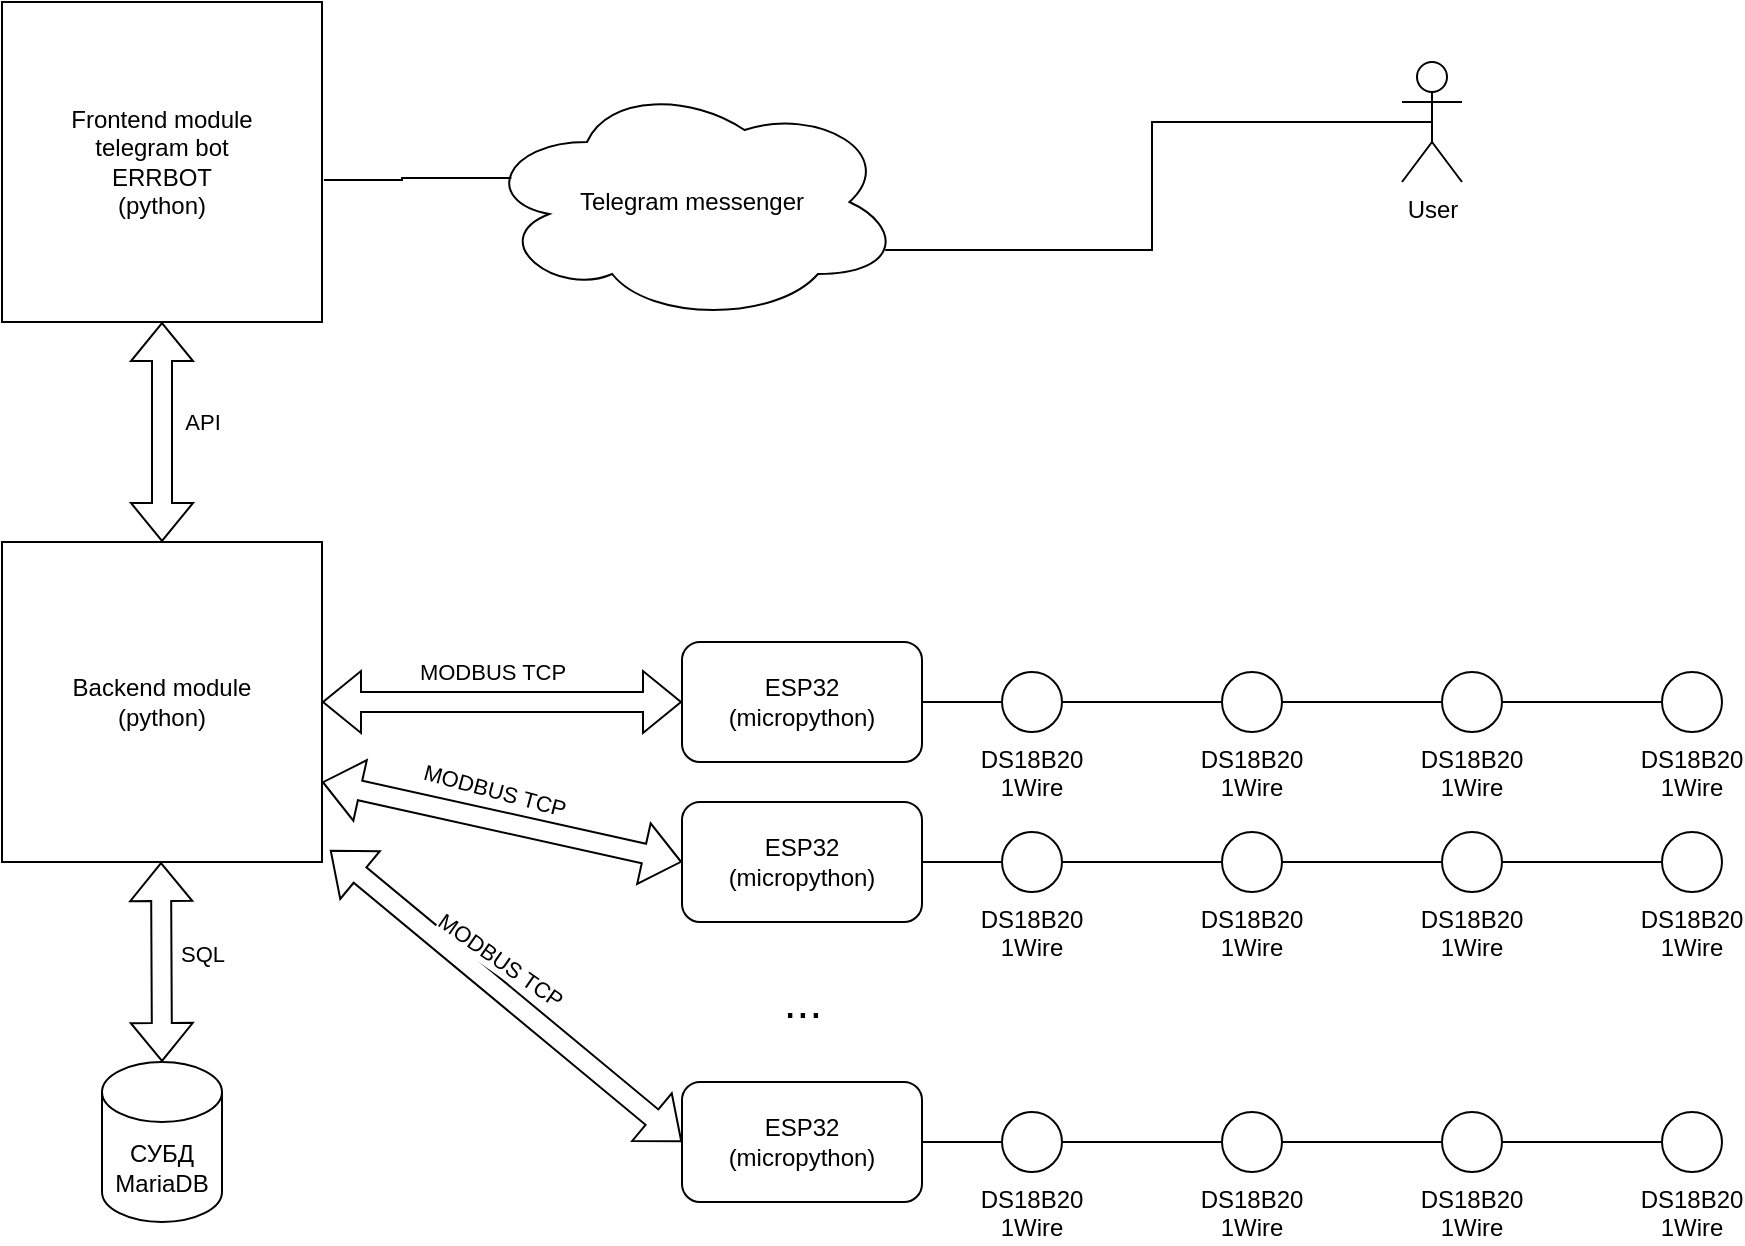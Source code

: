 <mxfile version="26.1.1">
  <diagram name="Страница — 1" id="Wn_fKAZBbb4LSu4z8Fir">
    <mxGraphModel dx="1434" dy="838" grid="1" gridSize="10" guides="1" tooltips="1" connect="1" arrows="1" fold="1" page="1" pageScale="1" pageWidth="1654" pageHeight="1169" math="0" shadow="0">
      <root>
        <mxCell id="0" />
        <mxCell id="1" parent="0" />
        <mxCell id="a1Kd-LdauhGFf-AvFF4y-1" value="ESP32&lt;div&gt;(micropython)&lt;/div&gt;" style="rounded=1;whiteSpace=wrap;html=1;" vertex="1" parent="1">
          <mxGeometry x="640" y="390" width="120" height="60" as="geometry" />
        </mxCell>
        <mxCell id="a1Kd-LdauhGFf-AvFF4y-3" style="edgeStyle=orthogonalEdgeStyle;rounded=0;orthogonalLoop=1;jettySize=auto;html=1;entryX=1;entryY=0.5;entryDx=0;entryDy=0;endArrow=none;startFill=0;" edge="1" parent="1" source="a1Kd-LdauhGFf-AvFF4y-2" target="a1Kd-LdauhGFf-AvFF4y-1">
          <mxGeometry relative="1" as="geometry" />
        </mxCell>
        <mxCell id="a1Kd-LdauhGFf-AvFF4y-13" value="" style="edgeStyle=orthogonalEdgeStyle;rounded=0;orthogonalLoop=1;jettySize=auto;html=1;endArrow=none;startFill=0;" edge="1" parent="1" source="a1Kd-LdauhGFf-AvFF4y-2" target="a1Kd-LdauhGFf-AvFF4y-12">
          <mxGeometry relative="1" as="geometry" />
        </mxCell>
        <mxCell id="a1Kd-LdauhGFf-AvFF4y-2" value="DS18B20&lt;div&gt;1Wire&lt;/div&gt;" style="ellipse;whiteSpace=wrap;html=1;aspect=fixed;labelPosition=center;verticalLabelPosition=bottom;align=center;verticalAlign=top;" vertex="1" parent="1">
          <mxGeometry x="800" y="405" width="30" height="30" as="geometry" />
        </mxCell>
        <mxCell id="a1Kd-LdauhGFf-AvFF4y-15" value="" style="edgeStyle=orthogonalEdgeStyle;rounded=0;orthogonalLoop=1;jettySize=auto;html=1;endArrow=none;startFill=0;" edge="1" parent="1" source="a1Kd-LdauhGFf-AvFF4y-12" target="a1Kd-LdauhGFf-AvFF4y-14">
          <mxGeometry relative="1" as="geometry" />
        </mxCell>
        <mxCell id="a1Kd-LdauhGFf-AvFF4y-12" value="DS18B20&lt;div&gt;1Wire&lt;/div&gt;" style="ellipse;whiteSpace=wrap;html=1;aspect=fixed;labelPosition=center;verticalLabelPosition=bottom;align=center;verticalAlign=top;" vertex="1" parent="1">
          <mxGeometry x="910" y="405" width="30" height="30" as="geometry" />
        </mxCell>
        <mxCell id="a1Kd-LdauhGFf-AvFF4y-17" value="" style="edgeStyle=orthogonalEdgeStyle;rounded=0;orthogonalLoop=1;jettySize=auto;html=1;endArrow=none;startFill=0;" edge="1" parent="1" source="a1Kd-LdauhGFf-AvFF4y-14" target="a1Kd-LdauhGFf-AvFF4y-16">
          <mxGeometry relative="1" as="geometry" />
        </mxCell>
        <mxCell id="a1Kd-LdauhGFf-AvFF4y-14" value="DS18B20&lt;div&gt;1Wire&lt;/div&gt;" style="ellipse;whiteSpace=wrap;html=1;aspect=fixed;labelPosition=center;verticalLabelPosition=bottom;align=center;verticalAlign=top;" vertex="1" parent="1">
          <mxGeometry x="1020" y="405" width="30" height="30" as="geometry" />
        </mxCell>
        <mxCell id="a1Kd-LdauhGFf-AvFF4y-16" value="DS18B20&lt;div&gt;1Wire&lt;/div&gt;" style="ellipse;whiteSpace=wrap;html=1;aspect=fixed;labelPosition=center;verticalLabelPosition=bottom;align=center;verticalAlign=top;" vertex="1" parent="1">
          <mxGeometry x="1130" y="405" width="30" height="30" as="geometry" />
        </mxCell>
        <mxCell id="a1Kd-LdauhGFf-AvFF4y-18" value="Backend module&lt;div&gt;(python)&lt;/div&gt;" style="whiteSpace=wrap;html=1;aspect=fixed;" vertex="1" parent="1">
          <mxGeometry x="300" y="340" width="160" height="160" as="geometry" />
        </mxCell>
        <mxCell id="a1Kd-LdauhGFf-AvFF4y-19" value="" style="shape=flexArrow;endArrow=classic;startArrow=classic;html=1;rounded=0;exitX=1;exitY=0.5;exitDx=0;exitDy=0;entryX=0;entryY=0.5;entryDx=0;entryDy=0;" edge="1" parent="1" source="a1Kd-LdauhGFf-AvFF4y-18" target="a1Kd-LdauhGFf-AvFF4y-1">
          <mxGeometry width="100" height="100" relative="1" as="geometry">
            <mxPoint x="650" y="470" as="sourcePoint" />
            <mxPoint x="750" y="370" as="targetPoint" />
          </mxGeometry>
        </mxCell>
        <mxCell id="a1Kd-LdauhGFf-AvFF4y-20" value="MODBUS TCP" style="edgeLabel;html=1;align=center;verticalAlign=middle;resizable=0;points=[];" vertex="1" connectable="0" parent="a1Kd-LdauhGFf-AvFF4y-19">
          <mxGeometry x="-0.057" y="3" relative="1" as="geometry">
            <mxPoint y="-12" as="offset" />
          </mxGeometry>
        </mxCell>
        <mxCell id="a1Kd-LdauhGFf-AvFF4y-21" value="ESP32&lt;div&gt;(micropython)&lt;/div&gt;" style="rounded=1;whiteSpace=wrap;html=1;" vertex="1" parent="1">
          <mxGeometry x="640" y="470" width="120" height="60" as="geometry" />
        </mxCell>
        <mxCell id="a1Kd-LdauhGFf-AvFF4y-22" style="edgeStyle=orthogonalEdgeStyle;rounded=0;orthogonalLoop=1;jettySize=auto;html=1;entryX=1;entryY=0.5;entryDx=0;entryDy=0;endArrow=none;startFill=0;" edge="1" parent="1" source="a1Kd-LdauhGFf-AvFF4y-24" target="a1Kd-LdauhGFf-AvFF4y-21">
          <mxGeometry relative="1" as="geometry" />
        </mxCell>
        <mxCell id="a1Kd-LdauhGFf-AvFF4y-23" value="" style="edgeStyle=orthogonalEdgeStyle;rounded=0;orthogonalLoop=1;jettySize=auto;html=1;endArrow=none;startFill=0;" edge="1" parent="1" source="a1Kd-LdauhGFf-AvFF4y-24" target="a1Kd-LdauhGFf-AvFF4y-26">
          <mxGeometry relative="1" as="geometry" />
        </mxCell>
        <mxCell id="a1Kd-LdauhGFf-AvFF4y-24" value="DS18B20&lt;div&gt;1Wire&lt;/div&gt;" style="ellipse;whiteSpace=wrap;html=1;aspect=fixed;labelPosition=center;verticalLabelPosition=bottom;align=center;verticalAlign=top;" vertex="1" parent="1">
          <mxGeometry x="800" y="485" width="30" height="30" as="geometry" />
        </mxCell>
        <mxCell id="a1Kd-LdauhGFf-AvFF4y-25" value="" style="edgeStyle=orthogonalEdgeStyle;rounded=0;orthogonalLoop=1;jettySize=auto;html=1;endArrow=none;startFill=0;" edge="1" parent="1" source="a1Kd-LdauhGFf-AvFF4y-26" target="a1Kd-LdauhGFf-AvFF4y-28">
          <mxGeometry relative="1" as="geometry" />
        </mxCell>
        <mxCell id="a1Kd-LdauhGFf-AvFF4y-26" value="DS18B20&lt;div&gt;1Wire&lt;/div&gt;" style="ellipse;whiteSpace=wrap;html=1;aspect=fixed;labelPosition=center;verticalLabelPosition=bottom;align=center;verticalAlign=top;" vertex="1" parent="1">
          <mxGeometry x="910" y="485" width="30" height="30" as="geometry" />
        </mxCell>
        <mxCell id="a1Kd-LdauhGFf-AvFF4y-27" value="" style="edgeStyle=orthogonalEdgeStyle;rounded=0;orthogonalLoop=1;jettySize=auto;html=1;endArrow=none;startFill=0;" edge="1" parent="1" source="a1Kd-LdauhGFf-AvFF4y-28" target="a1Kd-LdauhGFf-AvFF4y-29">
          <mxGeometry relative="1" as="geometry" />
        </mxCell>
        <mxCell id="a1Kd-LdauhGFf-AvFF4y-28" value="DS18B20&lt;div&gt;1Wire&lt;/div&gt;" style="ellipse;whiteSpace=wrap;html=1;aspect=fixed;labelPosition=center;verticalLabelPosition=bottom;align=center;verticalAlign=top;" vertex="1" parent="1">
          <mxGeometry x="1020" y="485" width="30" height="30" as="geometry" />
        </mxCell>
        <mxCell id="a1Kd-LdauhGFf-AvFF4y-29" value="DS18B20&lt;div&gt;1Wire&lt;/div&gt;" style="ellipse;whiteSpace=wrap;html=1;aspect=fixed;labelPosition=center;verticalLabelPosition=bottom;align=center;verticalAlign=top;" vertex="1" parent="1">
          <mxGeometry x="1130" y="485" width="30" height="30" as="geometry" />
        </mxCell>
        <mxCell id="a1Kd-LdauhGFf-AvFF4y-30" value="ESP32&lt;div&gt;(micropython)&lt;/div&gt;" style="rounded=1;whiteSpace=wrap;html=1;" vertex="1" parent="1">
          <mxGeometry x="640" y="610" width="120" height="60" as="geometry" />
        </mxCell>
        <mxCell id="a1Kd-LdauhGFf-AvFF4y-31" style="edgeStyle=orthogonalEdgeStyle;rounded=0;orthogonalLoop=1;jettySize=auto;html=1;entryX=1;entryY=0.5;entryDx=0;entryDy=0;endArrow=none;startFill=0;" edge="1" parent="1" source="a1Kd-LdauhGFf-AvFF4y-33" target="a1Kd-LdauhGFf-AvFF4y-30">
          <mxGeometry relative="1" as="geometry" />
        </mxCell>
        <mxCell id="a1Kd-LdauhGFf-AvFF4y-32" value="" style="edgeStyle=orthogonalEdgeStyle;rounded=0;orthogonalLoop=1;jettySize=auto;html=1;endArrow=none;startFill=0;" edge="1" parent="1" source="a1Kd-LdauhGFf-AvFF4y-33" target="a1Kd-LdauhGFf-AvFF4y-35">
          <mxGeometry relative="1" as="geometry" />
        </mxCell>
        <mxCell id="a1Kd-LdauhGFf-AvFF4y-33" value="DS18B20&lt;div&gt;1Wire&lt;/div&gt;" style="ellipse;whiteSpace=wrap;html=1;aspect=fixed;labelPosition=center;verticalLabelPosition=bottom;align=center;verticalAlign=top;" vertex="1" parent="1">
          <mxGeometry x="800" y="625" width="30" height="30" as="geometry" />
        </mxCell>
        <mxCell id="a1Kd-LdauhGFf-AvFF4y-34" value="" style="edgeStyle=orthogonalEdgeStyle;rounded=0;orthogonalLoop=1;jettySize=auto;html=1;endArrow=none;startFill=0;" edge="1" parent="1" source="a1Kd-LdauhGFf-AvFF4y-35" target="a1Kd-LdauhGFf-AvFF4y-37">
          <mxGeometry relative="1" as="geometry" />
        </mxCell>
        <mxCell id="a1Kd-LdauhGFf-AvFF4y-35" value="DS18B20&lt;div&gt;1Wire&lt;/div&gt;" style="ellipse;whiteSpace=wrap;html=1;aspect=fixed;labelPosition=center;verticalLabelPosition=bottom;align=center;verticalAlign=top;" vertex="1" parent="1">
          <mxGeometry x="910" y="625" width="30" height="30" as="geometry" />
        </mxCell>
        <mxCell id="a1Kd-LdauhGFf-AvFF4y-36" value="" style="edgeStyle=orthogonalEdgeStyle;rounded=0;orthogonalLoop=1;jettySize=auto;html=1;endArrow=none;startFill=0;" edge="1" parent="1" source="a1Kd-LdauhGFf-AvFF4y-37" target="a1Kd-LdauhGFf-AvFF4y-38">
          <mxGeometry relative="1" as="geometry" />
        </mxCell>
        <mxCell id="a1Kd-LdauhGFf-AvFF4y-37" value="DS18B20&lt;div&gt;1Wire&lt;/div&gt;" style="ellipse;whiteSpace=wrap;html=1;aspect=fixed;labelPosition=center;verticalLabelPosition=bottom;align=center;verticalAlign=top;" vertex="1" parent="1">
          <mxGeometry x="1020" y="625" width="30" height="30" as="geometry" />
        </mxCell>
        <mxCell id="a1Kd-LdauhGFf-AvFF4y-38" value="DS18B20&lt;div&gt;1Wire&lt;/div&gt;" style="ellipse;whiteSpace=wrap;html=1;aspect=fixed;labelPosition=center;verticalLabelPosition=bottom;align=center;verticalAlign=top;" vertex="1" parent="1">
          <mxGeometry x="1130" y="625" width="30" height="30" as="geometry" />
        </mxCell>
        <mxCell id="a1Kd-LdauhGFf-AvFF4y-39" value="..." style="text;html=1;align=center;verticalAlign=middle;resizable=0;points=[];autosize=1;strokeColor=none;fillColor=none;fontSize=23;" vertex="1" parent="1">
          <mxGeometry x="680" y="550" width="40" height="40" as="geometry" />
        </mxCell>
        <mxCell id="a1Kd-LdauhGFf-AvFF4y-40" value="" style="shape=flexArrow;endArrow=classic;startArrow=classic;html=1;rounded=0;exitX=1;exitY=0.75;exitDx=0;exitDy=0;entryX=0;entryY=0.5;entryDx=0;entryDy=0;" edge="1" parent="1" source="a1Kd-LdauhGFf-AvFF4y-18" target="a1Kd-LdauhGFf-AvFF4y-21">
          <mxGeometry width="100" height="100" relative="1" as="geometry">
            <mxPoint x="480" y="469" as="sourcePoint" />
            <mxPoint x="660" y="469" as="targetPoint" />
          </mxGeometry>
        </mxCell>
        <mxCell id="a1Kd-LdauhGFf-AvFF4y-41" value="MODBUS TCP" style="edgeLabel;html=1;align=center;verticalAlign=middle;resizable=0;points=[];rotation=15;" vertex="1" connectable="0" parent="a1Kd-LdauhGFf-AvFF4y-40">
          <mxGeometry x="-0.057" y="3" relative="1" as="geometry">
            <mxPoint y="-12" as="offset" />
          </mxGeometry>
        </mxCell>
        <mxCell id="a1Kd-LdauhGFf-AvFF4y-42" value="" style="shape=flexArrow;endArrow=classic;startArrow=classic;html=1;rounded=0;exitX=1.025;exitY=0.963;exitDx=0;exitDy=0;entryX=0;entryY=0.5;entryDx=0;entryDy=0;exitPerimeter=0;" edge="1" parent="1" source="a1Kd-LdauhGFf-AvFF4y-18" target="a1Kd-LdauhGFf-AvFF4y-30">
          <mxGeometry width="100" height="100" relative="1" as="geometry">
            <mxPoint x="470" y="480" as="sourcePoint" />
            <mxPoint x="650" y="480" as="targetPoint" />
          </mxGeometry>
        </mxCell>
        <mxCell id="a1Kd-LdauhGFf-AvFF4y-43" value="MODBUS TCP" style="edgeLabel;html=1;align=center;verticalAlign=middle;resizable=0;points=[];rotation=35;" vertex="1" connectable="0" parent="a1Kd-LdauhGFf-AvFF4y-42">
          <mxGeometry x="-0.057" y="3" relative="1" as="geometry">
            <mxPoint y="-12" as="offset" />
          </mxGeometry>
        </mxCell>
        <mxCell id="a1Kd-LdauhGFf-AvFF4y-44" value="Frontend module&lt;div&gt;telegram bot&lt;/div&gt;&lt;div&gt;ERRBOT&lt;br&gt;&lt;div&gt;(python)&lt;/div&gt;&lt;/div&gt;" style="whiteSpace=wrap;html=1;aspect=fixed;" vertex="1" parent="1">
          <mxGeometry x="300" y="70" width="160" height="160" as="geometry" />
        </mxCell>
        <mxCell id="a1Kd-LdauhGFf-AvFF4y-45" value="" style="shape=flexArrow;endArrow=classic;startArrow=classic;html=1;rounded=0;entryX=0.5;entryY=1;entryDx=0;entryDy=0;exitX=0.5;exitY=0;exitDx=0;exitDy=0;" edge="1" parent="1" source="a1Kd-LdauhGFf-AvFF4y-18" target="a1Kd-LdauhGFf-AvFF4y-44">
          <mxGeometry width="100" height="100" relative="1" as="geometry">
            <mxPoint x="300" y="340" as="sourcePoint" />
            <mxPoint x="400" y="240" as="targetPoint" />
          </mxGeometry>
        </mxCell>
        <mxCell id="a1Kd-LdauhGFf-AvFF4y-46" value="API" style="edgeLabel;html=1;align=center;verticalAlign=middle;resizable=0;points=[];" vertex="1" connectable="0" parent="a1Kd-LdauhGFf-AvFF4y-45">
          <mxGeometry x="0.236" relative="1" as="geometry">
            <mxPoint x="20" y="8" as="offset" />
          </mxGeometry>
        </mxCell>
        <mxCell id="a1Kd-LdauhGFf-AvFF4y-47" value="СУБД&lt;div&gt;MariaDB&lt;/div&gt;" style="shape=cylinder3;whiteSpace=wrap;html=1;boundedLbl=1;backgroundOutline=1;size=15;" vertex="1" parent="1">
          <mxGeometry x="350" y="600" width="60" height="80" as="geometry" />
        </mxCell>
        <mxCell id="a1Kd-LdauhGFf-AvFF4y-48" value="" style="shape=flexArrow;endArrow=classic;startArrow=classic;html=1;rounded=0;entryX=0.5;entryY=1;entryDx=0;entryDy=0;" edge="1" parent="1">
          <mxGeometry width="100" height="100" relative="1" as="geometry">
            <mxPoint x="380" y="600" as="sourcePoint" />
            <mxPoint x="379.5" y="500" as="targetPoint" />
          </mxGeometry>
        </mxCell>
        <mxCell id="a1Kd-LdauhGFf-AvFF4y-49" value="SQL" style="edgeLabel;html=1;align=center;verticalAlign=middle;resizable=0;points=[];" vertex="1" connectable="0" parent="a1Kd-LdauhGFf-AvFF4y-48">
          <mxGeometry x="0.236" relative="1" as="geometry">
            <mxPoint x="20" y="8" as="offset" />
          </mxGeometry>
        </mxCell>
        <mxCell id="a1Kd-LdauhGFf-AvFF4y-50" value="Telegram messenger" style="ellipse;shape=cloud;whiteSpace=wrap;html=1;" vertex="1" parent="1">
          <mxGeometry x="540" y="110" width="210" height="120" as="geometry" />
        </mxCell>
        <mxCell id="a1Kd-LdauhGFf-AvFF4y-51" value="User" style="shape=umlActor;verticalLabelPosition=bottom;verticalAlign=top;html=1;outlineConnect=0;" vertex="1" parent="1">
          <mxGeometry x="1000" y="100" width="30" height="60" as="geometry" />
        </mxCell>
        <mxCell id="a1Kd-LdauhGFf-AvFF4y-54" style="edgeStyle=orthogonalEdgeStyle;rounded=0;orthogonalLoop=1;jettySize=auto;html=1;exitX=0.5;exitY=0.5;exitDx=0;exitDy=0;exitPerimeter=0;entryX=0.96;entryY=0.7;entryDx=0;entryDy=0;entryPerimeter=0;endArrow=none;startFill=0;" edge="1" parent="1" source="a1Kd-LdauhGFf-AvFF4y-51" target="a1Kd-LdauhGFf-AvFF4y-50">
          <mxGeometry relative="1" as="geometry" />
        </mxCell>
        <mxCell id="a1Kd-LdauhGFf-AvFF4y-55" style="edgeStyle=orthogonalEdgeStyle;rounded=0;orthogonalLoop=1;jettySize=auto;html=1;exitX=0.07;exitY=0.4;exitDx=0;exitDy=0;exitPerimeter=0;entryX=1.006;entryY=0.556;entryDx=0;entryDy=0;entryPerimeter=0;endArrow=none;startFill=0;" edge="1" parent="1" source="a1Kd-LdauhGFf-AvFF4y-50" target="a1Kd-LdauhGFf-AvFF4y-44">
          <mxGeometry relative="1" as="geometry" />
        </mxCell>
      </root>
    </mxGraphModel>
  </diagram>
</mxfile>
